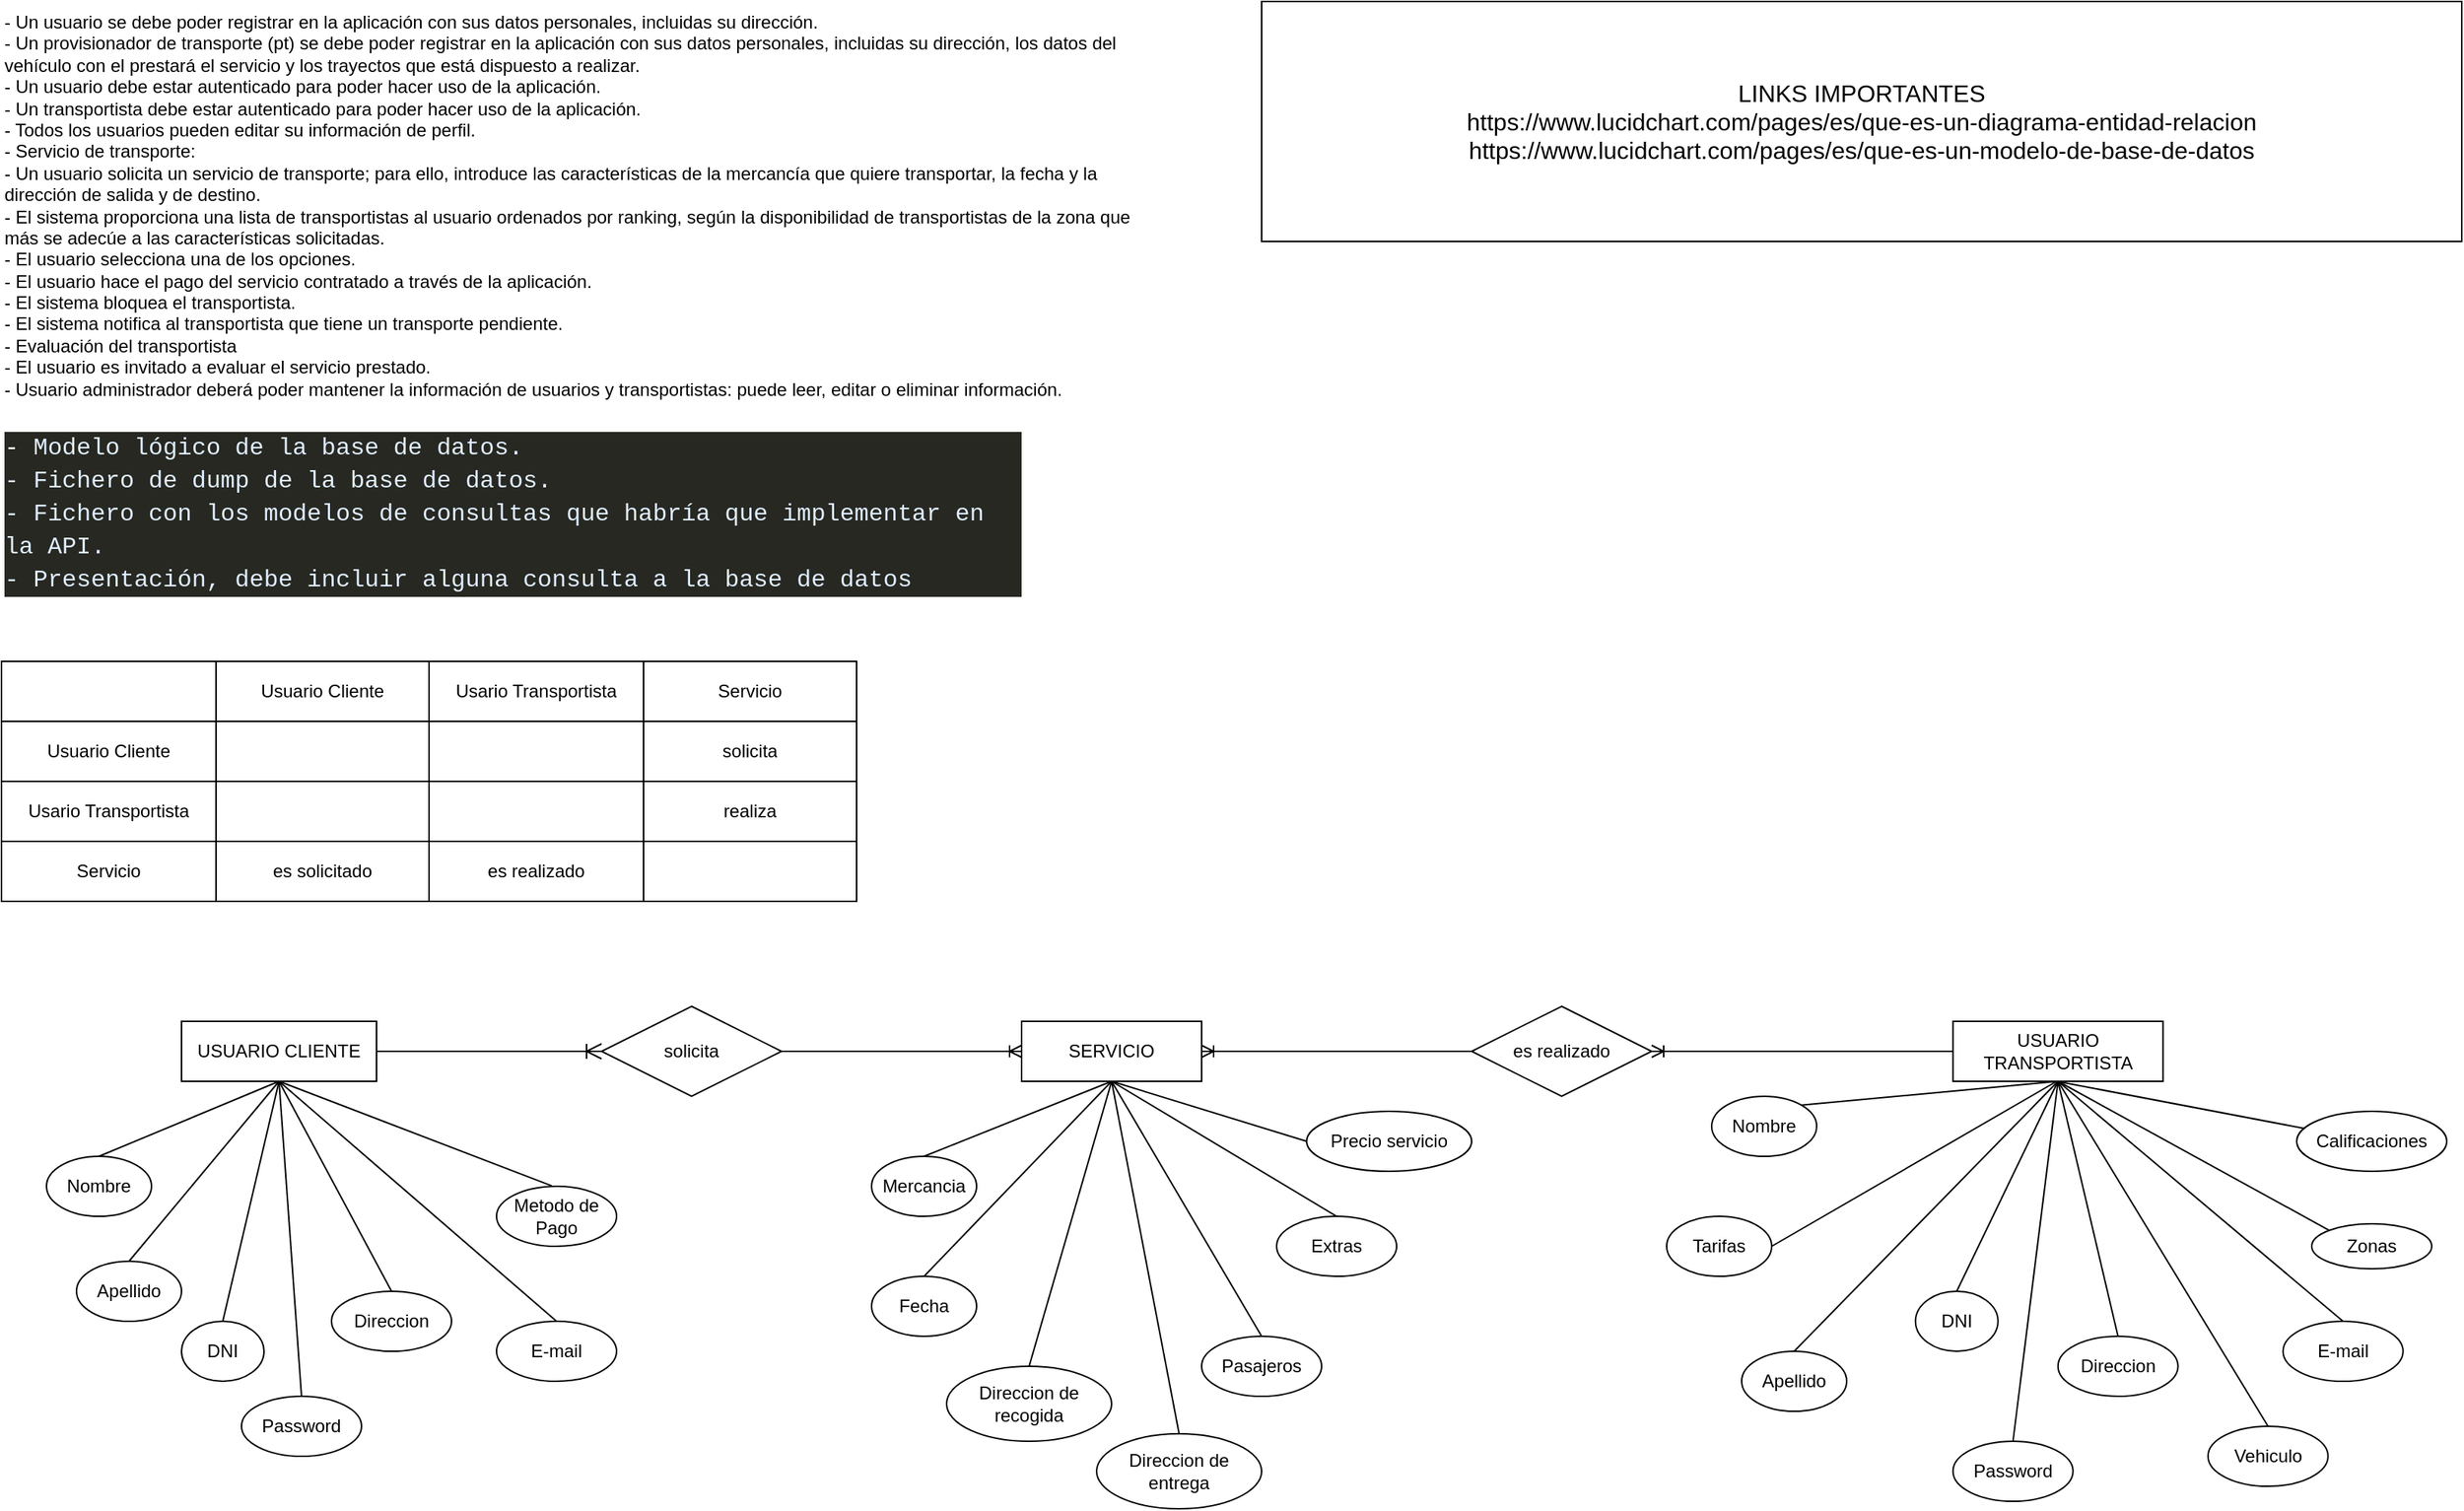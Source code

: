 <mxfile version="22.1.18" type="github">
  <diagram id="R2lEEEUBdFMjLlhIrx00" name="Page-1">
    <mxGraphModel dx="1434" dy="738" grid="1" gridSize="10" guides="1" tooltips="1" connect="1" arrows="1" fold="1" page="1" pageScale="1" pageWidth="850" pageHeight="1100" math="0" shadow="0" extFonts="Permanent Marker^https://fonts.googleapis.com/css?family=Permanent+Marker">
      <root>
        <mxCell id="0" />
        <mxCell id="1" parent="0" />
        <mxCell id="XYO_S3u_A2tb_Ycb6_oL-1" value="- Un usuario se debe poder registrar en la aplicación con sus datos personales, incluidas su dirección. &#xa;- Un provisionador de transporte (pt) se debe poder registrar en la aplicación con sus datos personales, incluidas su dirección, los datos del vehículo con el prestará el servicio y los trayectos que está dispuesto a realizar. &#xa;- Un usuario debe estar autenticado para poder hacer uso de la aplicación. &#xa;- Un transportista debe estar autenticado para poder hacer uso de la aplicación. &#xa;- Todos los usuarios pueden editar su información de perfil. &#xa;- Servicio de transporte: &#xa;  - Un usuario solicita un servicio de transporte; para ello, introduce las características de la mercancía que quiere transportar, la fecha y la dirección de salida y de destino. &#xa;  - El sistema proporciona una lista de transportistas al usuario ordenados por ranking, según la disponibilidad de transportistas de la zona que más se adecúe a las características solicitadas. &#xa;  - El usuario selecciona una de los opciones. &#xa;  - El usuario hace el pago del servicio contratado a través de la aplicación. &#xa;  - El sistema bloquea el transportista. &#xa;  - El sistema notifica al transportista que tiene un transporte pendiente. &#xa;- Evaluación del transportista &#xa;  - El usuario es invitado a evaluar el servicio prestado. &#xa;- Usuario administrador deberá poder mantener la información de usuarios y transportistas: puede leer, editar o eliminar información." style="text;whiteSpace=wrap;html=1;" parent="1" vertex="1">
          <mxGeometry x="40" y="40" width="760" height="280" as="geometry" />
        </mxCell>
        <mxCell id="XYO_S3u_A2tb_Ycb6_oL-2" value="&lt;div style=&quot;color: rgb(255, 255, 255); background-color: rgb(39, 40, 34); font-family: Consolas, &amp;quot;Courier New&amp;quot;, monospace; font-weight: normal; font-size: 16px; line-height: 22px;&quot;&gt;&lt;div style=&quot;border-color: var(--border-color);&quot;&gt;-&lt;span style=&quot;border-color: var(--border-color);&quot;&gt;&amp;nbsp;&lt;/span&gt;&lt;span style=&quot;border-color: var(--border-color); color: rgb(225, 239, 255);&quot;&gt;Modelo lógico de la base de datos.&lt;/span&gt;&lt;/div&gt;&lt;div style=&quot;border-color: var(--border-color);&quot;&gt;&lt;span style=&quot;border-color: var(--border-color); color: rgb(225, 239, 255);&quot;&gt;-&lt;/span&gt;&lt;span style=&quot;border-color: var(--border-color);&quot;&gt;&amp;nbsp;&lt;/span&gt;&lt;span style=&quot;border-color: var(--border-color); color: rgb(225, 239, 255);&quot;&gt;Fichero de dump de la base de datos.&lt;/span&gt;&lt;/div&gt;&lt;div style=&quot;border-color: var(--border-color);&quot;&gt;&lt;span style=&quot;border-color: var(--border-color); color: rgb(225, 239, 255);&quot;&gt;-&lt;/span&gt;&lt;span style=&quot;border-color: var(--border-color);&quot;&gt;&amp;nbsp;&lt;/span&gt;&lt;span style=&quot;border-color: var(--border-color); color: rgb(225, 239, 255);&quot;&gt;Fichero con los modelos de consultas que habría que implementar en la API.&lt;/span&gt;&lt;/div&gt;&lt;div style=&quot;border-color: var(--border-color);&quot;&gt;&lt;span style=&quot;border-color: var(--border-color); color: rgb(225, 239, 255);&quot;&gt;-&lt;/span&gt;&lt;span style=&quot;border-color: var(--border-color);&quot;&gt;&amp;nbsp;&lt;/span&gt;&lt;span style=&quot;border-color: var(--border-color); color: rgb(225, 239, 255);&quot;&gt;Presentación, debe incluir alguna consulta a la base de datos&lt;/span&gt;&lt;/div&gt;&lt;/div&gt;" style="text;whiteSpace=wrap;html=1;" parent="1" vertex="1">
          <mxGeometry x="40" y="320" width="680" height="100" as="geometry" />
        </mxCell>
        <mxCell id="AyDjndvUcT2t_tg9O84d-157" value="" style="shape=table;startSize=0;container=1;collapsible=0;childLayout=tableLayout;" parent="1" vertex="1">
          <mxGeometry x="40" y="480" width="570" height="160" as="geometry" />
        </mxCell>
        <mxCell id="AyDjndvUcT2t_tg9O84d-158" value="" style="shape=tableRow;horizontal=0;startSize=0;swimlaneHead=0;swimlaneBody=0;strokeColor=inherit;top=0;left=0;bottom=0;right=0;collapsible=0;dropTarget=0;fillColor=none;points=[[0,0.5],[1,0.5]];portConstraint=eastwest;" parent="AyDjndvUcT2t_tg9O84d-157" vertex="1">
          <mxGeometry width="570" height="40" as="geometry" />
        </mxCell>
        <mxCell id="AyDjndvUcT2t_tg9O84d-159" value="" style="shape=partialRectangle;html=1;whiteSpace=wrap;connectable=0;strokeColor=inherit;overflow=hidden;fillColor=none;top=0;left=0;bottom=0;right=0;pointerEvents=1;" parent="AyDjndvUcT2t_tg9O84d-158" vertex="1">
          <mxGeometry width="143" height="40" as="geometry">
            <mxRectangle width="143" height="40" as="alternateBounds" />
          </mxGeometry>
        </mxCell>
        <mxCell id="AyDjndvUcT2t_tg9O84d-160" value="Usuario Cliente" style="shape=partialRectangle;html=1;whiteSpace=wrap;connectable=0;strokeColor=inherit;overflow=hidden;fillColor=none;top=0;left=0;bottom=0;right=0;pointerEvents=1;" parent="AyDjndvUcT2t_tg9O84d-158" vertex="1">
          <mxGeometry x="143" width="142" height="40" as="geometry">
            <mxRectangle width="142" height="40" as="alternateBounds" />
          </mxGeometry>
        </mxCell>
        <mxCell id="AyDjndvUcT2t_tg9O84d-161" value="Usario Transportista" style="shape=partialRectangle;html=1;whiteSpace=wrap;connectable=0;strokeColor=inherit;overflow=hidden;fillColor=none;top=0;left=0;bottom=0;right=0;pointerEvents=1;" parent="AyDjndvUcT2t_tg9O84d-158" vertex="1">
          <mxGeometry x="285" width="143" height="40" as="geometry">
            <mxRectangle width="143" height="40" as="alternateBounds" />
          </mxGeometry>
        </mxCell>
        <mxCell id="AyDjndvUcT2t_tg9O84d-162" value="Servicio" style="shape=partialRectangle;html=1;whiteSpace=wrap;connectable=0;strokeColor=inherit;overflow=hidden;fillColor=none;top=0;left=0;bottom=0;right=0;pointerEvents=1;" parent="AyDjndvUcT2t_tg9O84d-158" vertex="1">
          <mxGeometry x="428" width="142" height="40" as="geometry">
            <mxRectangle width="142" height="40" as="alternateBounds" />
          </mxGeometry>
        </mxCell>
        <mxCell id="AyDjndvUcT2t_tg9O84d-163" value="" style="shape=tableRow;horizontal=0;startSize=0;swimlaneHead=0;swimlaneBody=0;strokeColor=inherit;top=0;left=0;bottom=0;right=0;collapsible=0;dropTarget=0;fillColor=none;points=[[0,0.5],[1,0.5]];portConstraint=eastwest;" parent="AyDjndvUcT2t_tg9O84d-157" vertex="1">
          <mxGeometry y="40" width="570" height="40" as="geometry" />
        </mxCell>
        <mxCell id="AyDjndvUcT2t_tg9O84d-164" value="Usuario Cliente" style="shape=partialRectangle;html=1;whiteSpace=wrap;connectable=0;strokeColor=inherit;overflow=hidden;fillColor=none;top=0;left=0;bottom=0;right=0;pointerEvents=1;" parent="AyDjndvUcT2t_tg9O84d-163" vertex="1">
          <mxGeometry width="143" height="40" as="geometry">
            <mxRectangle width="143" height="40" as="alternateBounds" />
          </mxGeometry>
        </mxCell>
        <mxCell id="AyDjndvUcT2t_tg9O84d-165" value="" style="shape=partialRectangle;html=1;whiteSpace=wrap;connectable=0;strokeColor=inherit;overflow=hidden;fillColor=none;top=0;left=0;bottom=0;right=0;pointerEvents=1;" parent="AyDjndvUcT2t_tg9O84d-163" vertex="1">
          <mxGeometry x="143" width="142" height="40" as="geometry">
            <mxRectangle width="142" height="40" as="alternateBounds" />
          </mxGeometry>
        </mxCell>
        <mxCell id="AyDjndvUcT2t_tg9O84d-166" value="" style="shape=partialRectangle;html=1;whiteSpace=wrap;connectable=0;strokeColor=inherit;overflow=hidden;fillColor=none;top=0;left=0;bottom=0;right=0;pointerEvents=1;" parent="AyDjndvUcT2t_tg9O84d-163" vertex="1">
          <mxGeometry x="285" width="143" height="40" as="geometry">
            <mxRectangle width="143" height="40" as="alternateBounds" />
          </mxGeometry>
        </mxCell>
        <mxCell id="AyDjndvUcT2t_tg9O84d-167" value="solicita" style="shape=partialRectangle;html=1;whiteSpace=wrap;connectable=0;strokeColor=inherit;overflow=hidden;fillColor=none;top=0;left=0;bottom=0;right=0;pointerEvents=1;" parent="AyDjndvUcT2t_tg9O84d-163" vertex="1">
          <mxGeometry x="428" width="142" height="40" as="geometry">
            <mxRectangle width="142" height="40" as="alternateBounds" />
          </mxGeometry>
        </mxCell>
        <mxCell id="AyDjndvUcT2t_tg9O84d-168" value="" style="shape=tableRow;horizontal=0;startSize=0;swimlaneHead=0;swimlaneBody=0;strokeColor=inherit;top=0;left=0;bottom=0;right=0;collapsible=0;dropTarget=0;fillColor=none;points=[[0,0.5],[1,0.5]];portConstraint=eastwest;" parent="AyDjndvUcT2t_tg9O84d-157" vertex="1">
          <mxGeometry y="80" width="570" height="40" as="geometry" />
        </mxCell>
        <mxCell id="AyDjndvUcT2t_tg9O84d-169" value="Usario Transportista" style="shape=partialRectangle;html=1;whiteSpace=wrap;connectable=0;strokeColor=inherit;overflow=hidden;fillColor=none;top=0;left=0;bottom=0;right=0;pointerEvents=1;" parent="AyDjndvUcT2t_tg9O84d-168" vertex="1">
          <mxGeometry width="143" height="40" as="geometry">
            <mxRectangle width="143" height="40" as="alternateBounds" />
          </mxGeometry>
        </mxCell>
        <mxCell id="AyDjndvUcT2t_tg9O84d-170" value="" style="shape=partialRectangle;html=1;whiteSpace=wrap;connectable=0;strokeColor=inherit;overflow=hidden;fillColor=none;top=0;left=0;bottom=0;right=0;pointerEvents=1;" parent="AyDjndvUcT2t_tg9O84d-168" vertex="1">
          <mxGeometry x="143" width="142" height="40" as="geometry">
            <mxRectangle width="142" height="40" as="alternateBounds" />
          </mxGeometry>
        </mxCell>
        <mxCell id="AyDjndvUcT2t_tg9O84d-171" value="" style="shape=partialRectangle;html=1;whiteSpace=wrap;connectable=0;strokeColor=inherit;overflow=hidden;fillColor=none;top=0;left=0;bottom=0;right=0;pointerEvents=1;" parent="AyDjndvUcT2t_tg9O84d-168" vertex="1">
          <mxGeometry x="285" width="143" height="40" as="geometry">
            <mxRectangle width="143" height="40" as="alternateBounds" />
          </mxGeometry>
        </mxCell>
        <mxCell id="AyDjndvUcT2t_tg9O84d-172" value="realiza" style="shape=partialRectangle;html=1;whiteSpace=wrap;connectable=0;strokeColor=inherit;overflow=hidden;fillColor=none;top=0;left=0;bottom=0;right=0;pointerEvents=1;" parent="AyDjndvUcT2t_tg9O84d-168" vertex="1">
          <mxGeometry x="428" width="142" height="40" as="geometry">
            <mxRectangle width="142" height="40" as="alternateBounds" />
          </mxGeometry>
        </mxCell>
        <mxCell id="AyDjndvUcT2t_tg9O84d-173" value="" style="shape=tableRow;horizontal=0;startSize=0;swimlaneHead=0;swimlaneBody=0;strokeColor=inherit;top=0;left=0;bottom=0;right=0;collapsible=0;dropTarget=0;fillColor=none;points=[[0,0.5],[1,0.5]];portConstraint=eastwest;" parent="AyDjndvUcT2t_tg9O84d-157" vertex="1">
          <mxGeometry y="120" width="570" height="40" as="geometry" />
        </mxCell>
        <mxCell id="AyDjndvUcT2t_tg9O84d-174" value="Servicio" style="shape=partialRectangle;html=1;whiteSpace=wrap;connectable=0;strokeColor=inherit;overflow=hidden;fillColor=none;top=0;left=0;bottom=0;right=0;pointerEvents=1;" parent="AyDjndvUcT2t_tg9O84d-173" vertex="1">
          <mxGeometry width="143" height="40" as="geometry">
            <mxRectangle width="143" height="40" as="alternateBounds" />
          </mxGeometry>
        </mxCell>
        <mxCell id="AyDjndvUcT2t_tg9O84d-175" value="es solicitado" style="shape=partialRectangle;html=1;whiteSpace=wrap;connectable=0;strokeColor=inherit;overflow=hidden;fillColor=none;top=0;left=0;bottom=0;right=0;pointerEvents=1;" parent="AyDjndvUcT2t_tg9O84d-173" vertex="1">
          <mxGeometry x="143" width="142" height="40" as="geometry">
            <mxRectangle width="142" height="40" as="alternateBounds" />
          </mxGeometry>
        </mxCell>
        <mxCell id="AyDjndvUcT2t_tg9O84d-176" value="es realizado" style="shape=partialRectangle;html=1;whiteSpace=wrap;connectable=0;strokeColor=inherit;overflow=hidden;fillColor=none;top=0;left=0;bottom=0;right=0;pointerEvents=1;" parent="AyDjndvUcT2t_tg9O84d-173" vertex="1">
          <mxGeometry x="285" width="143" height="40" as="geometry">
            <mxRectangle width="143" height="40" as="alternateBounds" />
          </mxGeometry>
        </mxCell>
        <mxCell id="AyDjndvUcT2t_tg9O84d-177" value="" style="shape=partialRectangle;html=1;whiteSpace=wrap;connectable=0;strokeColor=inherit;overflow=hidden;fillColor=none;top=0;left=0;bottom=0;right=0;pointerEvents=1;" parent="AyDjndvUcT2t_tg9O84d-173" vertex="1">
          <mxGeometry x="428" width="142" height="40" as="geometry">
            <mxRectangle width="142" height="40" as="alternateBounds" />
          </mxGeometry>
        </mxCell>
        <mxCell id="AyDjndvUcT2t_tg9O84d-178" value="USUARIO CLIENTE" style="whiteSpace=wrap;html=1;align=center;" parent="1" vertex="1">
          <mxGeometry x="160" y="720" width="130" height="40" as="geometry" />
        </mxCell>
        <mxCell id="AyDjndvUcT2t_tg9O84d-179" value="USUARIO TRANSPORTISTA" style="whiteSpace=wrap;html=1;align=center;" parent="1" vertex="1">
          <mxGeometry x="1340.86" y="720" width="140" height="40" as="geometry" />
        </mxCell>
        <mxCell id="AyDjndvUcT2t_tg9O84d-180" value="SERVICIO" style="whiteSpace=wrap;html=1;align=center;" parent="1" vertex="1">
          <mxGeometry x="720" y="720" width="120" height="40" as="geometry" />
        </mxCell>
        <mxCell id="AyDjndvUcT2t_tg9O84d-182" value="solicita" style="shape=rhombus;perimeter=rhombusPerimeter;whiteSpace=wrap;html=1;align=center;" parent="1" vertex="1">
          <mxGeometry x="440" y="710" width="120" height="60" as="geometry" />
        </mxCell>
        <mxCell id="AyDjndvUcT2t_tg9O84d-185" value="es realizado" style="shape=rhombus;perimeter=rhombusPerimeter;whiteSpace=wrap;html=1;align=center;" parent="1" vertex="1">
          <mxGeometry x="1020" y="710" width="120" height="60" as="geometry" />
        </mxCell>
        <mxCell id="AyDjndvUcT2t_tg9O84d-188" value="Nombre" style="ellipse;whiteSpace=wrap;html=1;align=center;" parent="1" vertex="1">
          <mxGeometry x="70" y="810" width="70" height="40" as="geometry" />
        </mxCell>
        <mxCell id="AyDjndvUcT2t_tg9O84d-189" value="Apellido" style="ellipse;whiteSpace=wrap;html=1;align=center;" parent="1" vertex="1">
          <mxGeometry x="90" y="880" width="70" height="40" as="geometry" />
        </mxCell>
        <mxCell id="AyDjndvUcT2t_tg9O84d-190" value="DNI" style="ellipse;whiteSpace=wrap;html=1;align=center;" parent="1" vertex="1">
          <mxGeometry x="160" y="920" width="55" height="40" as="geometry" />
        </mxCell>
        <mxCell id="Nog-_Bnt_2nCAP1aoFjM-1" value="" style="endArrow=none;html=1;rounded=0;fontSize=12;startSize=8;endSize=8;curved=1;entryX=0.5;entryY=1;entryDx=0;entryDy=0;exitX=0.5;exitY=0;exitDx=0;exitDy=0;" parent="1" source="AyDjndvUcT2t_tg9O84d-189" target="AyDjndvUcT2t_tg9O84d-178" edge="1">
          <mxGeometry width="50" height="50" relative="1" as="geometry">
            <mxPoint x="225" y="920" as="sourcePoint" />
            <mxPoint x="270" y="1090" as="targetPoint" />
          </mxGeometry>
        </mxCell>
        <mxCell id="Nog-_Bnt_2nCAP1aoFjM-2" value="" style="endArrow=none;html=1;rounded=0;fontSize=12;startSize=8;endSize=8;curved=1;entryX=0.5;entryY=1;entryDx=0;entryDy=0;exitX=0.5;exitY=0;exitDx=0;exitDy=0;" parent="1" source="AyDjndvUcT2t_tg9O84d-188" target="AyDjndvUcT2t_tg9O84d-178" edge="1">
          <mxGeometry width="50" height="50" relative="1" as="geometry">
            <mxPoint x="160" y="840" as="sourcePoint" />
            <mxPoint x="210" y="790" as="targetPoint" />
          </mxGeometry>
        </mxCell>
        <mxCell id="Nog-_Bnt_2nCAP1aoFjM-3" value="" style="endArrow=none;html=1;rounded=0;fontSize=12;startSize=8;endSize=8;curved=1;entryX=0.5;entryY=0;entryDx=0;entryDy=0;exitX=0.5;exitY=1;exitDx=0;exitDy=0;" parent="1" source="AyDjndvUcT2t_tg9O84d-178" target="AyDjndvUcT2t_tg9O84d-190" edge="1">
          <mxGeometry width="50" height="50" relative="1" as="geometry">
            <mxPoint x="190" y="740" as="sourcePoint" />
            <mxPoint x="240" y="690" as="targetPoint" />
          </mxGeometry>
        </mxCell>
        <mxCell id="Nog-_Bnt_2nCAP1aoFjM-5" value="" style="edgeStyle=entityRelationEdgeStyle;fontSize=12;html=1;endArrow=ERoneToMany;rounded=0;startSize=8;endSize=8;curved=1;exitX=1;exitY=0.5;exitDx=0;exitDy=0;entryX=0;entryY=0.5;entryDx=0;entryDy=0;" parent="1" source="AyDjndvUcT2t_tg9O84d-178" target="AyDjndvUcT2t_tg9O84d-182" edge="1">
          <mxGeometry width="100" height="100" relative="1" as="geometry">
            <mxPoint x="300" y="880" as="sourcePoint" />
            <mxPoint x="400" y="780" as="targetPoint" />
            <Array as="points">
              <mxPoint x="400" y="740" />
            </Array>
          </mxGeometry>
        </mxCell>
        <mxCell id="Nog-_Bnt_2nCAP1aoFjM-10" value="Password" style="ellipse;whiteSpace=wrap;html=1;align=center;" parent="1" vertex="1">
          <mxGeometry x="200" y="970" width="80" height="40" as="geometry" />
        </mxCell>
        <mxCell id="Nog-_Bnt_2nCAP1aoFjM-11" value="" style="endArrow=none;html=1;rounded=0;fontSize=12;startSize=8;endSize=8;curved=1;entryX=0.5;entryY=0;entryDx=0;entryDy=0;exitX=0.5;exitY=1;exitDx=0;exitDy=0;" parent="1" source="AyDjndvUcT2t_tg9O84d-178" target="Nog-_Bnt_2nCAP1aoFjM-10" edge="1">
          <mxGeometry relative="1" as="geometry">
            <mxPoint x="240" y="770" as="sourcePoint" />
            <mxPoint x="370" y="870" as="targetPoint" />
          </mxGeometry>
        </mxCell>
        <mxCell id="Nog-_Bnt_2nCAP1aoFjM-12" value="Direccion" style="ellipse;whiteSpace=wrap;html=1;align=center;" parent="1" vertex="1">
          <mxGeometry x="260" y="900" width="80" height="40" as="geometry" />
        </mxCell>
        <mxCell id="Nog-_Bnt_2nCAP1aoFjM-13" value="" style="endArrow=none;html=1;rounded=0;fontSize=12;startSize=8;endSize=8;curved=1;entryX=0.5;entryY=0;entryDx=0;entryDy=0;exitX=0.5;exitY=1;exitDx=0;exitDy=0;" parent="1" source="AyDjndvUcT2t_tg9O84d-178" target="Nog-_Bnt_2nCAP1aoFjM-12" edge="1">
          <mxGeometry relative="1" as="geometry">
            <mxPoint x="260" y="860" as="sourcePoint" />
            <mxPoint x="350" y="870" as="targetPoint" />
          </mxGeometry>
        </mxCell>
        <mxCell id="Nog-_Bnt_2nCAP1aoFjM-14" value="E-mail" style="ellipse;whiteSpace=wrap;html=1;align=center;" parent="1" vertex="1">
          <mxGeometry x="370" y="920" width="80" height="40" as="geometry" />
        </mxCell>
        <mxCell id="Nog-_Bnt_2nCAP1aoFjM-15" value="" style="endArrow=none;html=1;rounded=0;fontSize=12;startSize=8;endSize=8;curved=1;entryX=0.5;entryY=0;entryDx=0;entryDy=0;exitX=0.5;exitY=1;exitDx=0;exitDy=0;" parent="1" source="AyDjndvUcT2t_tg9O84d-178" target="Nog-_Bnt_2nCAP1aoFjM-14" edge="1">
          <mxGeometry relative="1" as="geometry">
            <mxPoint x="190" y="840" as="sourcePoint" />
            <mxPoint x="350" y="840" as="targetPoint" />
          </mxGeometry>
        </mxCell>
        <mxCell id="Nog-_Bnt_2nCAP1aoFjM-17" value="Apellido" style="ellipse;whiteSpace=wrap;html=1;align=center;" parent="1" vertex="1">
          <mxGeometry x="1200" y="940" width="70" height="40" as="geometry" />
        </mxCell>
        <mxCell id="Nog-_Bnt_2nCAP1aoFjM-18" value="DNI" style="ellipse;whiteSpace=wrap;html=1;align=center;" parent="1" vertex="1">
          <mxGeometry x="1315.86" y="900" width="55" height="40" as="geometry" />
        </mxCell>
        <mxCell id="Nog-_Bnt_2nCAP1aoFjM-19" value="" style="endArrow=none;html=1;rounded=0;fontSize=12;startSize=8;endSize=8;curved=1;entryX=0.5;entryY=1;entryDx=0;entryDy=0;exitX=0.5;exitY=0;exitDx=0;exitDy=0;" parent="1" source="Nog-_Bnt_2nCAP1aoFjM-17" target="AyDjndvUcT2t_tg9O84d-179" edge="1">
          <mxGeometry width="50" height="50" relative="1" as="geometry">
            <mxPoint x="1315" y="920" as="sourcePoint" />
            <mxPoint x="1315" y="760" as="targetPoint" />
          </mxGeometry>
        </mxCell>
        <mxCell id="Nog-_Bnt_2nCAP1aoFjM-20" value="" style="endArrow=none;html=1;rounded=0;fontSize=12;startSize=8;endSize=8;curved=1;entryX=0.5;entryY=1;entryDx=0;entryDy=0;exitX=1;exitY=0;exitDx=0;exitDy=0;" parent="1" source="Nog-_Bnt_2nCAP1aoFjM-16" target="AyDjndvUcT2t_tg9O84d-179" edge="1">
          <mxGeometry width="50" height="50" relative="1" as="geometry">
            <mxPoint x="1269.998" y="835.517" as="sourcePoint" />
            <mxPoint x="1405.86" y="760" as="targetPoint" />
          </mxGeometry>
        </mxCell>
        <mxCell id="Nog-_Bnt_2nCAP1aoFjM-21" value="" style="endArrow=none;html=1;rounded=0;fontSize=12;startSize=8;endSize=8;curved=1;entryX=0.5;entryY=0;entryDx=0;entryDy=0;exitX=0.5;exitY=1;exitDx=0;exitDy=0;" parent="1" source="AyDjndvUcT2t_tg9O84d-179" target="Nog-_Bnt_2nCAP1aoFjM-18" edge="1">
          <mxGeometry width="50" height="50" relative="1" as="geometry">
            <mxPoint x="1405.86" y="760" as="sourcePoint" />
            <mxPoint x="1420.86" y="690" as="targetPoint" />
          </mxGeometry>
        </mxCell>
        <mxCell id="Nog-_Bnt_2nCAP1aoFjM-22" value="Password" style="ellipse;whiteSpace=wrap;html=1;align=center;" parent="1" vertex="1">
          <mxGeometry x="1340.86" y="1000" width="80" height="40" as="geometry" />
        </mxCell>
        <mxCell id="Nog-_Bnt_2nCAP1aoFjM-23" value="" style="endArrow=none;html=1;rounded=0;fontSize=12;startSize=8;endSize=8;curved=1;entryX=0.5;entryY=0;entryDx=0;entryDy=0;exitX=0.5;exitY=1;exitDx=0;exitDy=0;" parent="1" source="AyDjndvUcT2t_tg9O84d-179" target="Nog-_Bnt_2nCAP1aoFjM-22" edge="1">
          <mxGeometry relative="1" as="geometry">
            <mxPoint x="1405.86" y="760" as="sourcePoint" />
            <mxPoint x="1550.86" y="870" as="targetPoint" />
          </mxGeometry>
        </mxCell>
        <mxCell id="Nog-_Bnt_2nCAP1aoFjM-24" value="Direccion" style="ellipse;whiteSpace=wrap;html=1;align=center;" parent="1" vertex="1">
          <mxGeometry x="1410.86" y="930" width="80" height="40" as="geometry" />
        </mxCell>
        <mxCell id="Nog-_Bnt_2nCAP1aoFjM-25" value="" style="endArrow=none;html=1;rounded=0;fontSize=12;startSize=8;endSize=8;curved=1;entryX=0.5;entryY=0;entryDx=0;entryDy=0;exitX=0.5;exitY=1;exitDx=0;exitDy=0;" parent="1" source="AyDjndvUcT2t_tg9O84d-179" target="Nog-_Bnt_2nCAP1aoFjM-24" edge="1">
          <mxGeometry relative="1" as="geometry">
            <mxPoint x="1405.86" y="760" as="sourcePoint" />
            <mxPoint x="1530.86" y="870" as="targetPoint" />
          </mxGeometry>
        </mxCell>
        <mxCell id="Nog-_Bnt_2nCAP1aoFjM-26" value="E-mail" style="ellipse;whiteSpace=wrap;html=1;align=center;" parent="1" vertex="1">
          <mxGeometry x="1560.86" y="920" width="80" height="40" as="geometry" />
        </mxCell>
        <mxCell id="Nog-_Bnt_2nCAP1aoFjM-27" value="" style="endArrow=none;html=1;rounded=0;fontSize=12;startSize=8;endSize=8;curved=1;entryX=0.5;entryY=0;entryDx=0;entryDy=0;exitX=0.5;exitY=1;exitDx=0;exitDy=0;" parent="1" source="AyDjndvUcT2t_tg9O84d-179" target="Nog-_Bnt_2nCAP1aoFjM-26" edge="1">
          <mxGeometry relative="1" as="geometry">
            <mxPoint x="1405.86" y="760" as="sourcePoint" />
            <mxPoint x="1530.86" y="840" as="targetPoint" />
          </mxGeometry>
        </mxCell>
        <mxCell id="Nog-_Bnt_2nCAP1aoFjM-28" value="Vehiculo" style="ellipse;whiteSpace=wrap;html=1;align=center;" parent="1" vertex="1">
          <mxGeometry x="1510.86" y="990" width="80" height="40" as="geometry" />
        </mxCell>
        <mxCell id="Nog-_Bnt_2nCAP1aoFjM-29" value="" style="endArrow=none;html=1;rounded=0;fontSize=12;startSize=8;endSize=8;curved=1;entryX=0.5;entryY=0;entryDx=0;entryDy=0;exitX=0.5;exitY=1;exitDx=0;exitDy=0;" parent="1" source="AyDjndvUcT2t_tg9O84d-179" target="Nog-_Bnt_2nCAP1aoFjM-28" edge="1">
          <mxGeometry relative="1" as="geometry">
            <mxPoint x="1350.86" y="740" as="sourcePoint" />
            <mxPoint x="1510.86" y="740" as="targetPoint" />
          </mxGeometry>
        </mxCell>
        <mxCell id="Nog-_Bnt_2nCAP1aoFjM-32" value="Zonas" style="ellipse;whiteSpace=wrap;html=1;align=center;" parent="1" vertex="1">
          <mxGeometry x="1580" y="855" width="80" height="30" as="geometry" />
        </mxCell>
        <mxCell id="Nog-_Bnt_2nCAP1aoFjM-33" value="" style="endArrow=none;html=1;rounded=0;fontSize=12;startSize=8;endSize=8;curved=1;entryX=0;entryY=0;entryDx=0;entryDy=0;exitX=0.5;exitY=1;exitDx=0;exitDy=0;" parent="1" source="AyDjndvUcT2t_tg9O84d-179" target="Nog-_Bnt_2nCAP1aoFjM-32" edge="1">
          <mxGeometry relative="1" as="geometry">
            <mxPoint x="1410.86" y="760" as="sourcePoint" />
            <mxPoint x="1520.86" y="880" as="targetPoint" />
          </mxGeometry>
        </mxCell>
        <mxCell id="Nog-_Bnt_2nCAP1aoFjM-35" value="Mercancia" style="ellipse;whiteSpace=wrap;html=1;align=center;" parent="1" vertex="1">
          <mxGeometry x="620" y="810" width="70" height="40" as="geometry" />
        </mxCell>
        <mxCell id="Nog-_Bnt_2nCAP1aoFjM-36" value="Fecha" style="ellipse;whiteSpace=wrap;html=1;align=center;" parent="1" vertex="1">
          <mxGeometry x="620" y="890" width="70" height="40" as="geometry" />
        </mxCell>
        <mxCell id="Nog-_Bnt_2nCAP1aoFjM-38" value="" style="endArrow=none;html=1;rounded=0;fontSize=12;startSize=8;endSize=8;curved=1;entryX=0.5;entryY=1;entryDx=0;entryDy=0;exitX=0.5;exitY=0;exitDx=0;exitDy=0;" parent="1" source="Nog-_Bnt_2nCAP1aoFjM-36" target="AyDjndvUcT2t_tg9O84d-180" edge="1">
          <mxGeometry width="50" height="50" relative="1" as="geometry">
            <mxPoint x="785" y="920" as="sourcePoint" />
            <mxPoint x="785" y="760" as="targetPoint" />
          </mxGeometry>
        </mxCell>
        <mxCell id="Nog-_Bnt_2nCAP1aoFjM-39" value="" style="endArrow=none;html=1;rounded=0;fontSize=12;startSize=8;endSize=8;curved=1;entryX=0.5;entryY=1;entryDx=0;entryDy=0;exitX=0.5;exitY=0;exitDx=0;exitDy=0;" parent="1" source="Nog-_Bnt_2nCAP1aoFjM-35" target="AyDjndvUcT2t_tg9O84d-180" edge="1">
          <mxGeometry width="50" height="50" relative="1" as="geometry">
            <mxPoint x="720" y="840" as="sourcePoint" />
            <mxPoint x="785" y="760" as="targetPoint" />
          </mxGeometry>
        </mxCell>
        <mxCell id="Nog-_Bnt_2nCAP1aoFjM-41" value="Direccion de recogida" style="ellipse;whiteSpace=wrap;html=1;align=center;" parent="1" vertex="1">
          <mxGeometry x="670" y="950" width="110" height="50" as="geometry" />
        </mxCell>
        <mxCell id="Nog-_Bnt_2nCAP1aoFjM-42" value="" style="endArrow=none;html=1;rounded=0;fontSize=12;startSize=8;endSize=8;curved=1;entryX=0.5;entryY=0;entryDx=0;entryDy=0;exitX=0.5;exitY=1;exitDx=0;exitDy=0;" parent="1" source="AyDjndvUcT2t_tg9O84d-180" target="Nog-_Bnt_2nCAP1aoFjM-41" edge="1">
          <mxGeometry relative="1" as="geometry">
            <mxPoint x="780" y="760" as="sourcePoint" />
            <mxPoint x="930" y="870" as="targetPoint" />
          </mxGeometry>
        </mxCell>
        <mxCell id="Nog-_Bnt_2nCAP1aoFjM-43" value="Direccion de entrega" style="ellipse;whiteSpace=wrap;html=1;align=center;" parent="1" vertex="1">
          <mxGeometry x="770" y="995" width="110" height="50" as="geometry" />
        </mxCell>
        <mxCell id="Nog-_Bnt_2nCAP1aoFjM-44" value="" style="endArrow=none;html=1;rounded=0;fontSize=12;startSize=8;endSize=8;curved=1;entryX=0.5;entryY=0;entryDx=0;entryDy=0;exitX=0.5;exitY=1;exitDx=0;exitDy=0;" parent="1" source="AyDjndvUcT2t_tg9O84d-180" target="Nog-_Bnt_2nCAP1aoFjM-43" edge="1">
          <mxGeometry relative="1" as="geometry">
            <mxPoint x="785" y="760" as="sourcePoint" />
            <mxPoint x="835" y="1000" as="targetPoint" />
          </mxGeometry>
        </mxCell>
        <mxCell id="Nog-_Bnt_2nCAP1aoFjM-45" value="Pasajeros" style="ellipse;whiteSpace=wrap;html=1;align=center;" parent="1" vertex="1">
          <mxGeometry x="840" y="930" width="80" height="40" as="geometry" />
        </mxCell>
        <mxCell id="Nog-_Bnt_2nCAP1aoFjM-46" value="" style="endArrow=none;html=1;rounded=0;fontSize=12;startSize=8;endSize=8;curved=1;entryX=0.5;entryY=0;entryDx=0;entryDy=0;exitX=0.5;exitY=1;exitDx=0;exitDy=0;" parent="1" source="AyDjndvUcT2t_tg9O84d-180" target="Nog-_Bnt_2nCAP1aoFjM-45" edge="1">
          <mxGeometry relative="1" as="geometry">
            <mxPoint x="785" y="760" as="sourcePoint" />
            <mxPoint x="910" y="840" as="targetPoint" />
          </mxGeometry>
        </mxCell>
        <mxCell id="Nog-_Bnt_2nCAP1aoFjM-47" value="Extras" style="ellipse;whiteSpace=wrap;html=1;align=center;" parent="1" vertex="1">
          <mxGeometry x="890" y="850" width="80" height="40" as="geometry" />
        </mxCell>
        <mxCell id="Nog-_Bnt_2nCAP1aoFjM-49" value="" style="endArrow=none;html=1;rounded=0;fontSize=12;startSize=8;endSize=8;curved=1;entryX=0.5;entryY=0;entryDx=0;entryDy=0;exitX=0.5;exitY=1;exitDx=0;exitDy=0;" parent="1" source="AyDjndvUcT2t_tg9O84d-180" target="Nog-_Bnt_2nCAP1aoFjM-47" edge="1">
          <mxGeometry relative="1" as="geometry">
            <mxPoint x="760" y="870" as="sourcePoint" />
            <mxPoint x="920" y="870" as="targetPoint" />
          </mxGeometry>
        </mxCell>
        <mxCell id="Nog-_Bnt_2nCAP1aoFjM-16" value="Nombre" style="ellipse;whiteSpace=wrap;html=1;align=center;" parent="1" vertex="1">
          <mxGeometry x="1180" y="770" width="70" height="40" as="geometry" />
        </mxCell>
        <mxCell id="Nog-_Bnt_2nCAP1aoFjM-79" value="LINKS IMPORTANTES&lt;br&gt;https://www.lucidchart.com/pages/es/que-es-un-diagrama-entidad-relacion&lt;br&gt;https://www.lucidchart.com/pages/es/que-es-un-modelo-de-base-de-datos" style="rounded=0;whiteSpace=wrap;html=1;fontSize=16;" parent="1" vertex="1">
          <mxGeometry x="880" y="40" width="800" height="160" as="geometry" />
        </mxCell>
        <mxCell id="YrzD1q_Cr9L-AkBYlA69-1" value="Precio servicio" style="ellipse;whiteSpace=wrap;html=1;align=center;" parent="1" vertex="1">
          <mxGeometry x="910" y="780" width="110" height="40" as="geometry" />
        </mxCell>
        <mxCell id="YrzD1q_Cr9L-AkBYlA69-2" value="Tarifas" style="ellipse;whiteSpace=wrap;html=1;align=center;" parent="1" vertex="1">
          <mxGeometry x="1150" y="850" width="70" height="40" as="geometry" />
        </mxCell>
        <mxCell id="YrzD1q_Cr9L-AkBYlA69-3" value="" style="endArrow=none;html=1;rounded=0;fontSize=12;startSize=8;endSize=8;curved=1;exitX=0.5;exitY=0;exitDx=0;exitDy=0;" parent="1" edge="1">
          <mxGeometry width="50" height="50" relative="1" as="geometry">
            <mxPoint x="1220" y="870" as="sourcePoint" />
            <mxPoint x="1410" y="760" as="targetPoint" />
          </mxGeometry>
        </mxCell>
        <mxCell id="YrzD1q_Cr9L-AkBYlA69-4" value="" style="endArrow=none;html=1;rounded=0;fontSize=12;startSize=8;endSize=8;curved=1;entryX=0;entryY=0.5;entryDx=0;entryDy=0;exitX=0.5;exitY=1;exitDx=0;exitDy=0;" parent="1" source="AyDjndvUcT2t_tg9O84d-180" target="YrzD1q_Cr9L-AkBYlA69-1" edge="1">
          <mxGeometry relative="1" as="geometry">
            <mxPoint x="790" y="740" as="sourcePoint" />
            <mxPoint x="920" y="820" as="targetPoint" />
          </mxGeometry>
        </mxCell>
        <mxCell id="G7HH0LsP2ESNRVfspqj7-1" value="Calificaciones" style="ellipse;whiteSpace=wrap;html=1;align=center;" parent="1" vertex="1">
          <mxGeometry x="1570" y="780" width="100" height="40" as="geometry" />
        </mxCell>
        <mxCell id="G7HH0LsP2ESNRVfspqj7-2" value="" style="endArrow=none;html=1;rounded=0;entryX=0.494;entryY=1;entryDx=0;entryDy=0;entryPerimeter=0;" parent="1" source="G7HH0LsP2ESNRVfspqj7-1" target="AyDjndvUcT2t_tg9O84d-179" edge="1">
          <mxGeometry width="50" height="50" relative="1" as="geometry">
            <mxPoint x="1230" y="830" as="sourcePoint" />
            <mxPoint x="1410" y="760" as="targetPoint" />
          </mxGeometry>
        </mxCell>
        <mxCell id="G7HH0LsP2ESNRVfspqj7-3" value="Metodo de Pago" style="ellipse;whiteSpace=wrap;html=1;align=center;" parent="1" vertex="1">
          <mxGeometry x="370" y="830" width="80" height="40" as="geometry" />
        </mxCell>
        <mxCell id="G7HH0LsP2ESNRVfspqj7-5" value="" style="endArrow=none;html=1;rounded=0;entryX=0.5;entryY=1;entryDx=0;entryDy=0;exitX=0.46;exitY=-0.008;exitDx=0;exitDy=0;exitPerimeter=0;" parent="1" source="G7HH0LsP2ESNRVfspqj7-3" target="AyDjndvUcT2t_tg9O84d-178" edge="1">
          <mxGeometry width="50" height="50" relative="1" as="geometry">
            <mxPoint x="400" y="830" as="sourcePoint" />
            <mxPoint x="450" y="780" as="targetPoint" />
          </mxGeometry>
        </mxCell>
        <mxCell id="-nA-_tt15dWlOtlh9xmQ-1" value="" style="edgeStyle=entityRelationEdgeStyle;fontSize=12;html=1;endArrow=ERoneToMany;rounded=0;exitX=1;exitY=0.5;exitDx=0;exitDy=0;entryX=0;entryY=0.5;entryDx=0;entryDy=0;" edge="1" parent="1" source="AyDjndvUcT2t_tg9O84d-182" target="AyDjndvUcT2t_tg9O84d-180">
          <mxGeometry width="100" height="100" relative="1" as="geometry">
            <mxPoint x="680" y="830" as="sourcePoint" />
            <mxPoint x="780" y="730" as="targetPoint" />
          </mxGeometry>
        </mxCell>
        <mxCell id="-nA-_tt15dWlOtlh9xmQ-3" value="" style="edgeStyle=entityRelationEdgeStyle;fontSize=12;html=1;endArrow=ERoneToMany;rounded=0;exitX=0;exitY=0.5;exitDx=0;exitDy=0;entryX=1;entryY=0.5;entryDx=0;entryDy=0;" edge="1" parent="1" source="AyDjndvUcT2t_tg9O84d-185" target="AyDjndvUcT2t_tg9O84d-180">
          <mxGeometry width="100" height="100" relative="1" as="geometry">
            <mxPoint x="680" y="830" as="sourcePoint" />
            <mxPoint x="780" y="730" as="targetPoint" />
          </mxGeometry>
        </mxCell>
        <mxCell id="-nA-_tt15dWlOtlh9xmQ-4" value="" style="edgeStyle=entityRelationEdgeStyle;fontSize=12;html=1;endArrow=ERoneToMany;rounded=0;entryX=1;entryY=0.5;entryDx=0;entryDy=0;exitX=0;exitY=0.5;exitDx=0;exitDy=0;" edge="1" parent="1" source="AyDjndvUcT2t_tg9O84d-179" target="AyDjndvUcT2t_tg9O84d-185">
          <mxGeometry width="100" height="100" relative="1" as="geometry">
            <mxPoint x="1305.86" y="680.5" as="sourcePoint" />
            <mxPoint x="1110" y="680" as="targetPoint" />
            <Array as="points">
              <mxPoint x="1336" y="710" />
              <mxPoint x="1310" y="690" />
              <mxPoint x="1320" y="720" />
              <mxPoint x="1330" y="710" />
            </Array>
          </mxGeometry>
        </mxCell>
      </root>
    </mxGraphModel>
  </diagram>
</mxfile>
